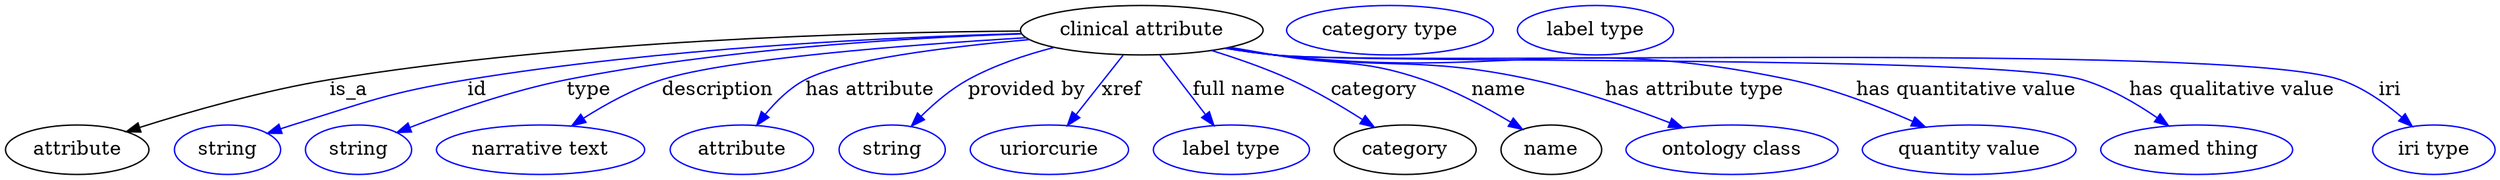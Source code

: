 digraph {
	graph [bb="0,0,1802.2,123"];
	node [label="\N"];
	"clinical attribute"	[height=0.5,
		label="clinical attribute",
		pos="821,105",
		width=2.4373];
	attribute	[height=0.5,
		pos="51.995,18",
		width=1.4443];
	"clinical attribute" -> attribute	[label=is_a,
		lp="253,61.5",
		pos="e,88.065,31.027 733.15,104.06 618.7,102.92 412.68,96.692 239,69 189.95,61.18 135.21,45.724 97.692,34.056"];
	id	[color=blue,
		height=0.5,
		label=string,
		pos="160,18",
		width=1.0652];
	"clinical attribute" -> id	[color=blue,
		label=id,
		lp="341,61.5",
		pos="e,189.38,29.714 733.78,102.57 635.88,99.841 472.61,91.932 334,69 286.72,61.179 234.05,44.941 199.17,33.085",
		style=solid];
	type	[color=blue,
		height=0.5,
		label=string,
		pos="255,18",
		width=1.0652];
	"clinical attribute" -> type	[color=blue,
		label=type,
		lp="422,61.5",
		pos="e,282.82,30.512 733.96,102.36 649.43,99.434 517.85,91.336 406,69 366.34,61.081 322.64,45.86 292.5,34.283",
		style=solid];
	description	[color=blue,
		height=0.5,
		label="narrative text",
		pos="387,18",
		width=2.0943];
	"clinical attribute" -> description	[color=blue,
		label=description,
		lp="514.5,61.5",
		pos="e,409.38,35.41 737.07,99.576 650.38,94.287 521.26,84.197 474,69 454.12,62.611 433.8,51.251 417.79,40.971",
		style=solid];
	"has attribute"	[color=blue,
		height=0.5,
		label=attribute,
		pos="532,18",
		width=1.4443];
	"clinical attribute" -> "has attribute"	[color=blue,
		label="has attribute",
		lp="624,61.5",
		pos="e,542.46,35.753 739.52,98.287 679.78,92.992 604.51,83.683 577,69 565.84,63.046 556.07,53.184 548.51,43.784",
		style=solid];
	"provided by"	[color=blue,
		height=0.5,
		label=string,
		pos="640,18",
		width=1.0652];
	"clinical attribute" -> "provided by"	[color=blue,
		label="provided by",
		lp="737.5,61.5",
		pos="e,653.9,35.117 757.55,92.5 736.8,87.167 714.18,79.588 695,69 682.52,62.111 670.56,51.857 661.01,42.425",
		style=solid];
	xref	[color=blue,
		height=0.5,
		label=uriorcurie,
		pos="754,18",
		width=1.5887];
	"clinical attribute" -> xref	[color=blue,
		label=xref,
		lp="806.5,61.5",
		pos="e,767.08,35.597 807.44,86.799 797.68,74.426 784.39,57.555 773.49,43.738",
		style=solid];
	"full name"	[color=blue,
		height=0.5,
		label="label type",
		pos="886,18",
		width=1.5707];
	"clinical attribute" -> "full name"	[color=blue,
		label="full name",
		lp="891.5,61.5",
		pos="e,873.3,35.597 834.15,86.799 843.61,74.426 856.51,57.555 867.08,43.738",
		style=solid];
	category	[height=0.5,
		pos="1012,18",
		width=1.4263];
	"clinical attribute" -> category	[color=blue,
		label=category,
		lp="989.5,61.5",
		pos="e,989.86,34.247 871.64,90.212 890.05,84.52 910.79,77.3 929,69 947.04,60.774 966.06,49.524 981.34,39.778",
		style=solid];
	name	[height=0.5,
		pos="1118,18",
		width=1.011];
	"clinical attribute" -> name	[color=blue,
		label=name,
		lp="1080,61.5",
		pos="e,1097.1,32.818 884.75,92.616 895.51,90.722 906.57,88.792 917,87 964.95,78.757 978.95,84.733 1025,69 1047.3,61.379 1070.7,48.799 \
1088.4,38.165",
		style=solid];
	"has attribute type"	[color=blue,
		height=0.5,
		label="ontology class",
		pos="1249,18",
		width=2.1304];
	"clinical attribute" -> "has attribute type"	[color=blue,
		label="has attribute type",
		lp="1222,61.5",
		pos="e,1213.3,33.953 883.11,92.259 894.36,90.344 906.01,88.499 917,87 999.72,75.712 1022.4,86.733 1104,69 1138.2,61.563 1175.5,48.574 \
1203.7,37.699",
		style=solid];
	"has quantitative value"	[color=blue,
		height=0.5,
		label="quantity value",
		pos="1421,18",
		width=2.1484];
	"clinical attribute" -> "has quantitative value"	[color=blue,
		label="has quantitative value",
		lp="1419,61.5",
		pos="e,1389.3,34.489 882.02,91.993 893.6,90.057 905.64,88.273 917,87 1082.4,68.454 1128.2,103.31 1291,69 1321.8,62.502 1355,49.659 1380.1,\
38.616",
		style=solid];
	"has qualitative value"	[color=blue,
		height=0.5,
		label="named thing",
		pos="1586,18",
		width=1.9318];
	"clinical attribute" -> "has qualitative value"	[color=blue,
		label="has qualitative value",
		lp="1611.5,61.5",
		pos="e,1565.6,35.407 881.49,91.918 893.23,89.963 905.46,88.192 917,87 981.79,80.303 1440.5,87.406 1503,69 1522.4,63.278 1541.9,51.883 \
1557.1,41.414",
		style=solid];
	iri	[color=blue,
		height=0.5,
		label="iri type",
		pos="1758,18",
		width=1.2277];
	"clinical attribute" -> iri	[color=blue,
		label=iri,
		lp="1726,61.5",
		pos="e,1742.3,34.937 881.23,91.892 893.04,89.926 905.37,88.158 917,87 1002.5,78.485 1608.7,96.73 1690,69 1706.6,63.335 1722.6,52.028 \
1734.8,41.597",
		style=solid];
	"named thing_category"	[color=blue,
		height=0.5,
		label="category type",
		pos="1001,105",
		width=2.0762];
	attribute_name	[color=blue,
		height=0.5,
		label="label type",
		pos="1150,105",
		width=1.5707];
}
